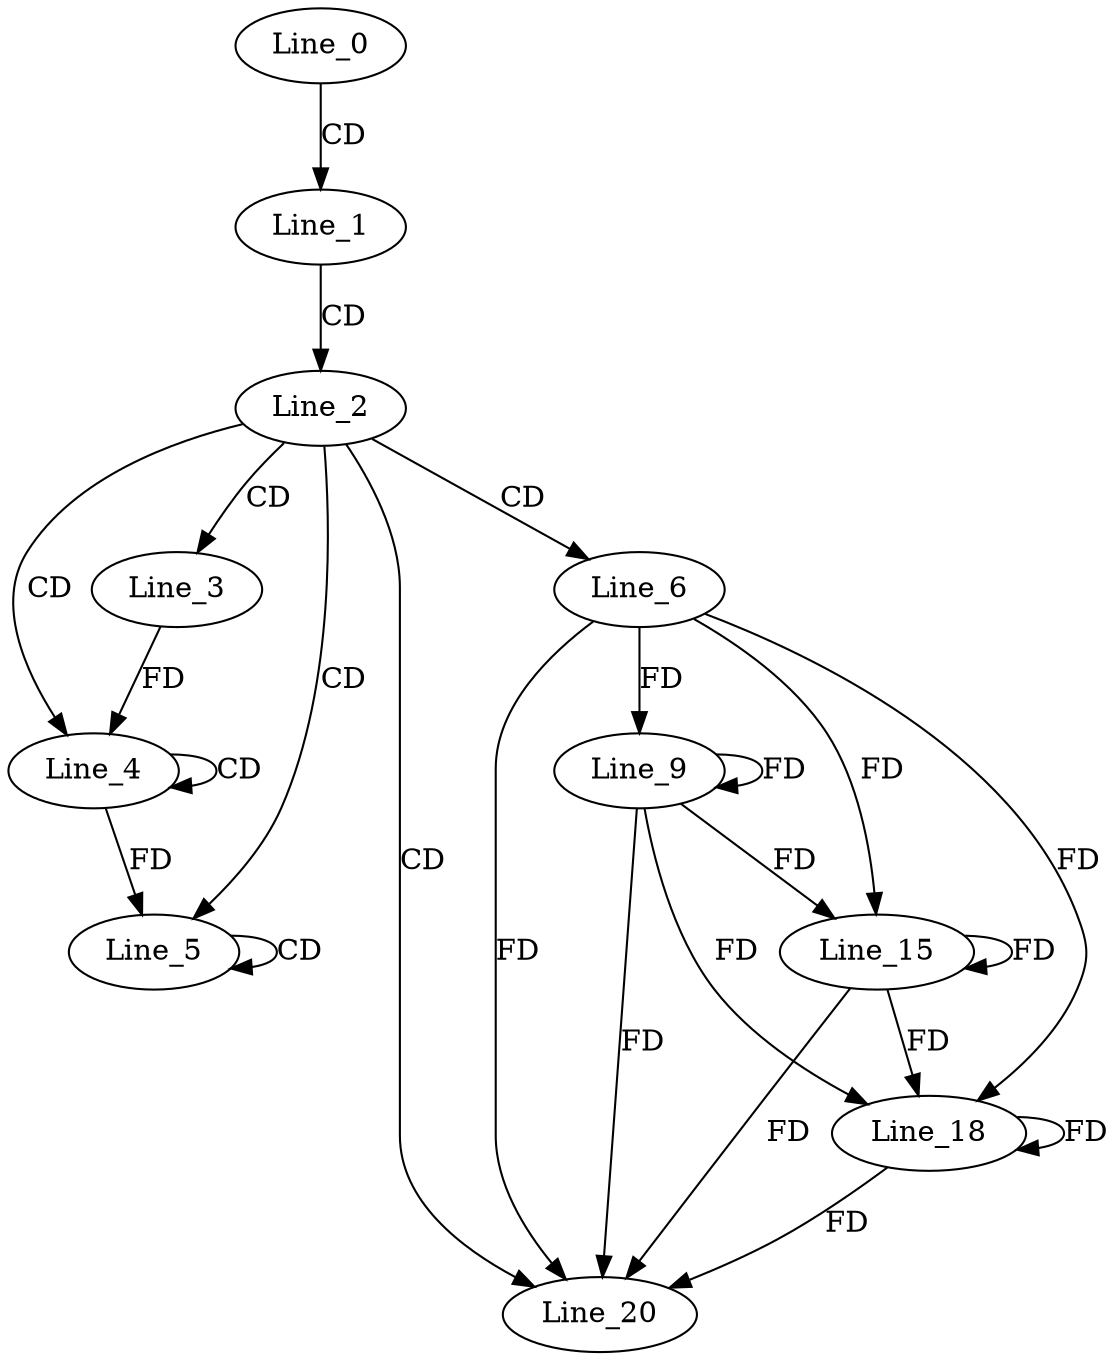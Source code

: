 digraph G {
  Line_0;
  Line_1;
  Line_2;
  Line_3;
  Line_4;
  Line_4;
  Line_5;
  Line_5;
  Line_5;
  Line_6;
  Line_9;
  Line_15;
  Line_18;
  Line_20;
  Line_0 -> Line_1 [ label="CD" ];
  Line_1 -> Line_2 [ label="CD" ];
  Line_2 -> Line_3 [ label="CD" ];
  Line_2 -> Line_4 [ label="CD" ];
  Line_4 -> Line_4 [ label="CD" ];
  Line_3 -> Line_4 [ label="FD" ];
  Line_2 -> Line_5 [ label="CD" ];
  Line_5 -> Line_5 [ label="CD" ];
  Line_4 -> Line_5 [ label="FD" ];
  Line_2 -> Line_6 [ label="CD" ];
  Line_6 -> Line_9 [ label="FD" ];
  Line_9 -> Line_9 [ label="FD" ];
  Line_6 -> Line_15 [ label="FD" ];
  Line_9 -> Line_15 [ label="FD" ];
  Line_15 -> Line_15 [ label="FD" ];
  Line_6 -> Line_18 [ label="FD" ];
  Line_9 -> Line_18 [ label="FD" ];
  Line_15 -> Line_18 [ label="FD" ];
  Line_18 -> Line_18 [ label="FD" ];
  Line_2 -> Line_20 [ label="CD" ];
  Line_6 -> Line_20 [ label="FD" ];
  Line_9 -> Line_20 [ label="FD" ];
  Line_15 -> Line_20 [ label="FD" ];
  Line_18 -> Line_20 [ label="FD" ];
}
